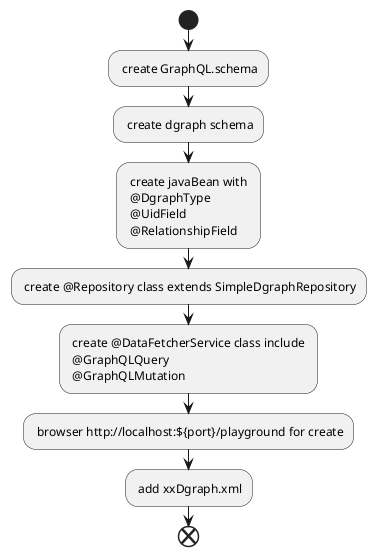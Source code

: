 @startuml

start

: create GraphQL.schema;
: create dgraph schema;
: create javaBean with \n @DgraphType \n @UidField \n @RelationshipField;
: create @Repository class extends SimpleDgraphRepository;
: create @DataFetcherService class include \n @GraphQLQuery \n @GraphQLMutation;
: browser http://localhost:${port}/playground for create;
: add xxDgraph.xml;

end

@enduml